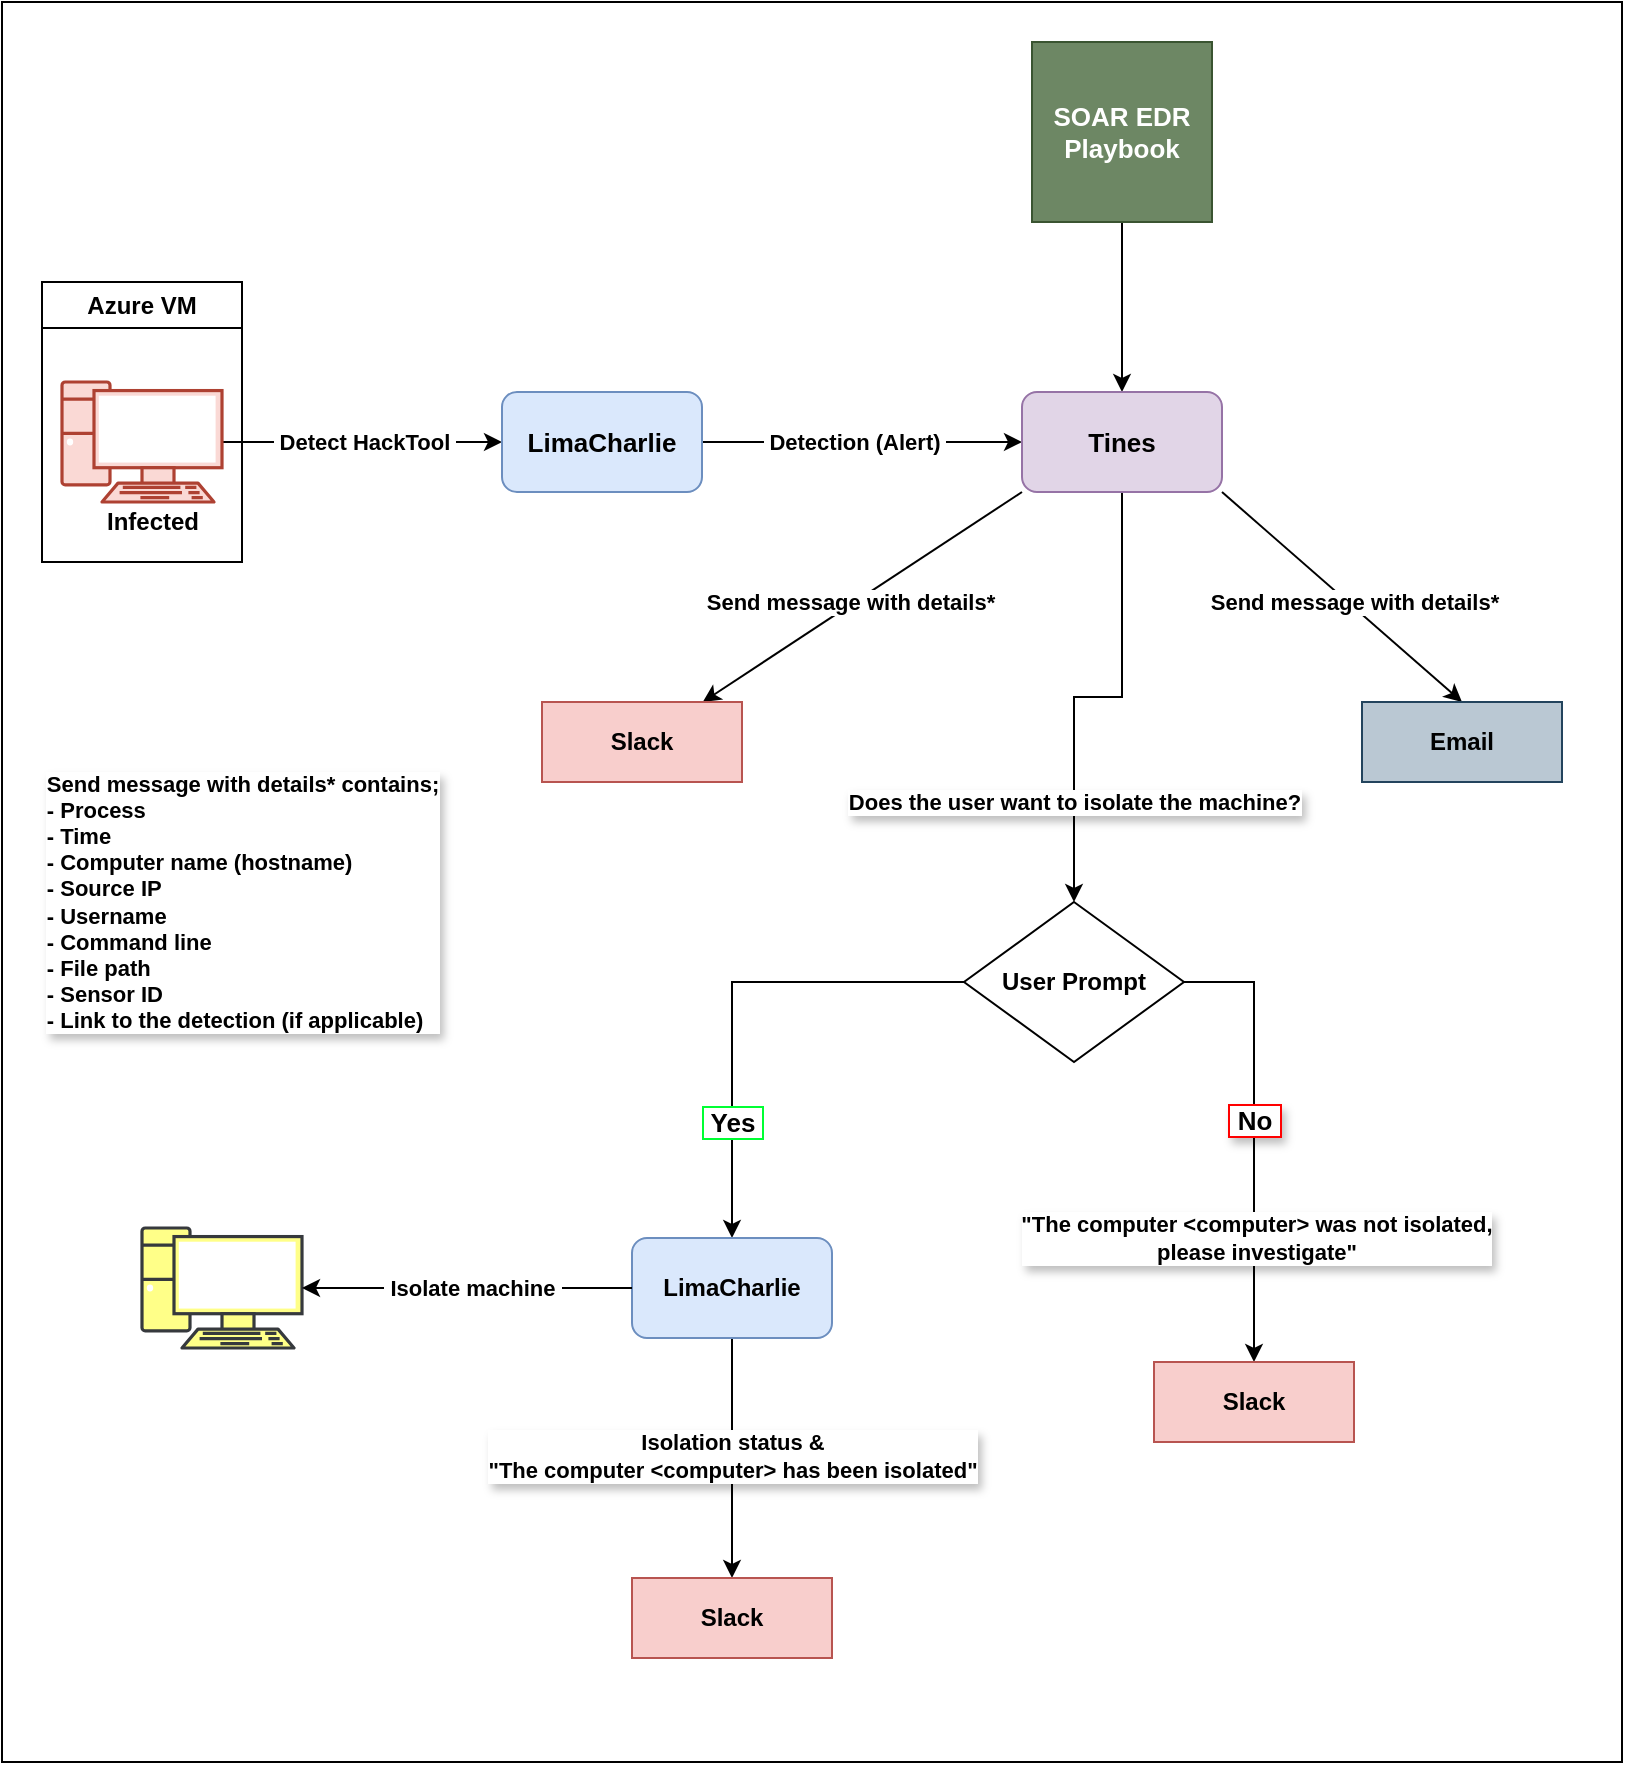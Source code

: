 <mxfile version="28.1.0">
  <diagram name="Page-1" id="5gsB3L-KJjCDUrsFCrcA">
    <mxGraphModel dx="1042" dy="562" grid="1" gridSize="10" guides="1" tooltips="1" connect="1" arrows="1" fold="1" page="1" pageScale="1" pageWidth="827" pageHeight="1169" background="#ffffff" math="0" shadow="0">
      <root>
        <mxCell id="0" />
        <mxCell id="1" parent="0" />
        <mxCell id="bzAX0xhwj0-vdSwocIn5-52" value="" style="rounded=0;whiteSpace=wrap;html=1;" parent="1" vertex="1">
          <mxGeometry y="10" width="810" height="880" as="geometry" />
        </mxCell>
        <mxCell id="bzAX0xhwj0-vdSwocIn5-12" style="edgeStyle=orthogonalEdgeStyle;rounded=0;orthogonalLoop=1;jettySize=auto;html=1;entryX=0.5;entryY=0;entryDx=0;entryDy=0;exitX=0.5;exitY=1;exitDx=0;exitDy=0;" parent="1" source="bzAX0xhwj0-vdSwocIn5-1" target="bzAX0xhwj0-vdSwocIn5-5" edge="1">
          <mxGeometry relative="1" as="geometry">
            <mxPoint x="560" y="140" as="sourcePoint" />
          </mxGeometry>
        </mxCell>
        <mxCell id="bzAX0xhwj0-vdSwocIn5-1" value="&lt;b&gt;SOAR EDR Playbook&lt;/b&gt;" style="whiteSpace=wrap;html=1;aspect=fixed;fillColor=#6d8764;strokeColor=#3A5431;fontColor=#ffffff;fontSize=13;" parent="1" vertex="1">
          <mxGeometry x="515" y="30" width="90" height="90" as="geometry" />
        </mxCell>
        <mxCell id="bzAX0xhwj0-vdSwocIn5-11" style="edgeStyle=orthogonalEdgeStyle;rounded=0;orthogonalLoop=1;jettySize=auto;html=1;exitX=1;exitY=0.5;exitDx=0;exitDy=0;exitPerimeter=0;entryX=0;entryY=0.5;entryDx=0;entryDy=0;" parent="1" source="bzAX0xhwj0-vdSwocIn5-2" target="bzAX0xhwj0-vdSwocIn5-4" edge="1">
          <mxGeometry relative="1" as="geometry" />
        </mxCell>
        <mxCell id="bzAX0xhwj0-vdSwocIn5-33" value="&lt;b&gt;&amp;nbsp;Detect HackTool&amp;nbsp;&lt;/b&gt;" style="edgeLabel;html=1;align=center;verticalAlign=middle;resizable=0;points=[];" parent="bzAX0xhwj0-vdSwocIn5-11" vertex="1" connectable="0">
          <mxGeometry x="-0.209" y="-1" relative="1" as="geometry">
            <mxPoint x="15" y="-1" as="offset" />
          </mxGeometry>
        </mxCell>
        <mxCell id="bzAX0xhwj0-vdSwocIn5-2" value="" style="verticalAlign=top;verticalLabelPosition=bottom;labelPosition=center;align=center;html=1;outlineConnect=0;fillColor=#fad9d5;strokeColor=#ae4132;gradientDirection=north;strokeWidth=2;shape=mxgraph.networks.pc;" parent="1" vertex="1">
          <mxGeometry x="30" y="200" width="80" height="60" as="geometry" />
        </mxCell>
        <mxCell id="bzAX0xhwj0-vdSwocIn5-3" value="" style="verticalAlign=top;verticalLabelPosition=bottom;labelPosition=center;align=center;html=1;outlineConnect=0;fillColor=#ffff88;strokeColor=#36393d;gradientDirection=north;strokeWidth=2;shape=mxgraph.networks.pc;" parent="1" vertex="1">
          <mxGeometry x="70" y="623" width="80" height="60" as="geometry" />
        </mxCell>
        <mxCell id="bzAX0xhwj0-vdSwocIn5-10" style="edgeStyle=orthogonalEdgeStyle;rounded=0;orthogonalLoop=1;jettySize=auto;html=1;exitX=1;exitY=0.5;exitDx=0;exitDy=0;entryX=0;entryY=0.5;entryDx=0;entryDy=0;" parent="1" source="bzAX0xhwj0-vdSwocIn5-4" target="bzAX0xhwj0-vdSwocIn5-5" edge="1">
          <mxGeometry relative="1" as="geometry" />
        </mxCell>
        <mxCell id="bzAX0xhwj0-vdSwocIn5-35" value="&lt;b&gt;&amp;nbsp;Detection (Alert)&amp;nbsp;&lt;/b&gt;" style="edgeLabel;html=1;align=center;verticalAlign=middle;resizable=0;points=[];" parent="bzAX0xhwj0-vdSwocIn5-10" vertex="1" connectable="0">
          <mxGeometry x="-0.208" y="2" relative="1" as="geometry">
            <mxPoint x="12" y="2" as="offset" />
          </mxGeometry>
        </mxCell>
        <mxCell id="bzAX0xhwj0-vdSwocIn5-4" value="&lt;b&gt;LimaCharlie&lt;/b&gt;" style="rounded=1;whiteSpace=wrap;html=1;fillColor=#dae8fc;strokeColor=#6c8ebf;fontSize=13;" parent="1" vertex="1">
          <mxGeometry x="250" y="205" width="100" height="50" as="geometry" />
        </mxCell>
        <mxCell id="bzAX0xhwj0-vdSwocIn5-9" style="edgeStyle=orthogonalEdgeStyle;rounded=0;orthogonalLoop=1;jettySize=auto;html=1;exitX=0.5;exitY=1;exitDx=0;exitDy=0;entryX=0.5;entryY=0;entryDx=0;entryDy=0;" parent="1" source="bzAX0xhwj0-vdSwocIn5-5" target="bzAX0xhwj0-vdSwocIn5-8" edge="1">
          <mxGeometry relative="1" as="geometry" />
        </mxCell>
        <mxCell id="bzAX0xhwj0-vdSwocIn5-39" value="&lt;b&gt;Does the user want to isolate the machine?&lt;/b&gt;" style="edgeLabel;html=1;align=center;verticalAlign=middle;resizable=0;points=[];textShadow=1;" parent="bzAX0xhwj0-vdSwocIn5-9" vertex="1" connectable="0">
          <mxGeometry x="0.424" y="1" relative="1" as="geometry">
            <mxPoint x="-1" y="16" as="offset" />
          </mxGeometry>
        </mxCell>
        <mxCell id="bzAX0xhwj0-vdSwocIn5-13" style="rounded=0;orthogonalLoop=1;jettySize=auto;html=1;exitX=0;exitY=1;exitDx=0;exitDy=0;" parent="1" source="bzAX0xhwj0-vdSwocIn5-5" target="bzAX0xhwj0-vdSwocIn5-6" edge="1">
          <mxGeometry relative="1" as="geometry" />
        </mxCell>
        <mxCell id="bzAX0xhwj0-vdSwocIn5-36" value="&lt;b&gt;Send message with details*&lt;/b&gt;" style="edgeLabel;html=1;align=center;verticalAlign=middle;resizable=0;points=[];" parent="bzAX0xhwj0-vdSwocIn5-13" vertex="1" connectable="0">
          <mxGeometry x="0.067" y="-2" relative="1" as="geometry">
            <mxPoint as="offset" />
          </mxGeometry>
        </mxCell>
        <mxCell id="bzAX0xhwj0-vdSwocIn5-14" style="rounded=0;orthogonalLoop=1;jettySize=auto;html=1;exitX=1;exitY=1;exitDx=0;exitDy=0;entryX=0.5;entryY=0;entryDx=0;entryDy=0;" parent="1" source="bzAX0xhwj0-vdSwocIn5-5" target="bzAX0xhwj0-vdSwocIn5-7" edge="1">
          <mxGeometry relative="1" as="geometry" />
        </mxCell>
        <mxCell id="bzAX0xhwj0-vdSwocIn5-38" value="&lt;b&gt;Send message with details*&lt;/b&gt;" style="edgeLabel;html=1;align=center;verticalAlign=middle;resizable=0;points=[];" parent="bzAX0xhwj0-vdSwocIn5-14" vertex="1" connectable="0">
          <mxGeometry x="-0.102" relative="1" as="geometry">
            <mxPoint x="12" y="8" as="offset" />
          </mxGeometry>
        </mxCell>
        <mxCell id="bzAX0xhwj0-vdSwocIn5-5" value="&lt;b&gt;Tines&lt;/b&gt;" style="rounded=1;whiteSpace=wrap;html=1;fillColor=#e1d5e7;strokeColor=#9673a6;fontSize=13;" parent="1" vertex="1">
          <mxGeometry x="510" y="205" width="100" height="50" as="geometry" />
        </mxCell>
        <mxCell id="bzAX0xhwj0-vdSwocIn5-6" value="&lt;b&gt;Slack&lt;/b&gt;" style="rounded=0;whiteSpace=wrap;html=1;fillColor=#f8cecc;strokeColor=#b85450;" parent="1" vertex="1">
          <mxGeometry x="270" y="360" width="100" height="40" as="geometry" />
        </mxCell>
        <mxCell id="bzAX0xhwj0-vdSwocIn5-7" value="&lt;b&gt;Email&lt;/b&gt;" style="rounded=0;whiteSpace=wrap;html=1;fillColor=#bac8d3;strokeColor=#23445d;" parent="1" vertex="1">
          <mxGeometry x="680" y="360" width="100" height="40" as="geometry" />
        </mxCell>
        <mxCell id="bzAX0xhwj0-vdSwocIn5-18" style="edgeStyle=orthogonalEdgeStyle;rounded=0;orthogonalLoop=1;jettySize=auto;html=1;exitX=1;exitY=0.5;exitDx=0;exitDy=0;entryX=0.5;entryY=0;entryDx=0;entryDy=0;" parent="1" source="bzAX0xhwj0-vdSwocIn5-8" target="bzAX0xhwj0-vdSwocIn5-17" edge="1">
          <mxGeometry relative="1" as="geometry" />
        </mxCell>
        <mxCell id="bzAX0xhwj0-vdSwocIn5-24" value="&lt;font style=&quot;font-size: 13px;&quot;&gt;&lt;b style=&quot;&quot;&gt;&amp;nbsp;No&amp;nbsp;&lt;/b&gt;&lt;/font&gt;" style="edgeLabel;html=1;align=center;verticalAlign=middle;resizable=0;points=[];textShadow=1;labelBackgroundColor=default;labelBorderColor=light-dark(#ff0000, #ededed);" parent="bzAX0xhwj0-vdSwocIn5-18" vertex="1" connectable="0">
          <mxGeometry x="-0.16" relative="1" as="geometry">
            <mxPoint y="9" as="offset" />
          </mxGeometry>
        </mxCell>
        <mxCell id="bzAX0xhwj0-vdSwocIn5-43" value="&lt;b&gt;&quot;The computer &amp;lt;computer&amp;gt; was not isolated,&lt;/b&gt;&lt;div&gt;&lt;b&gt;please investigate&quot;&lt;/b&gt;&lt;/div&gt;" style="edgeLabel;html=1;align=center;verticalAlign=middle;resizable=0;points=[];textShadow=1;" parent="bzAX0xhwj0-vdSwocIn5-18" vertex="1" connectable="0">
          <mxGeometry x="0.443" y="1" relative="1" as="geometry">
            <mxPoint as="offset" />
          </mxGeometry>
        </mxCell>
        <mxCell id="bzAX0xhwj0-vdSwocIn5-46" style="edgeStyle=orthogonalEdgeStyle;rounded=0;orthogonalLoop=1;jettySize=auto;html=1;exitX=0;exitY=0.5;exitDx=0;exitDy=0;entryX=0.5;entryY=0;entryDx=0;entryDy=0;" parent="1" source="bzAX0xhwj0-vdSwocIn5-8" target="bzAX0xhwj0-vdSwocIn5-15" edge="1">
          <mxGeometry relative="1" as="geometry" />
        </mxCell>
        <mxCell id="bzAX0xhwj0-vdSwocIn5-8" value="&lt;b&gt;User Prompt&lt;/b&gt;" style="rhombus;whiteSpace=wrap;html=1;" parent="1" vertex="1">
          <mxGeometry x="481" y="460" width="110" height="80" as="geometry" />
        </mxCell>
        <mxCell id="bzAX0xhwj0-vdSwocIn5-20" style="edgeStyle=orthogonalEdgeStyle;rounded=0;orthogonalLoop=1;jettySize=auto;html=1;exitX=0.5;exitY=1;exitDx=0;exitDy=0;entryX=0.5;entryY=0;entryDx=0;entryDy=0;" parent="1" source="bzAX0xhwj0-vdSwocIn5-15" target="bzAX0xhwj0-vdSwocIn5-19" edge="1">
          <mxGeometry relative="1" as="geometry" />
        </mxCell>
        <mxCell id="bzAX0xhwj0-vdSwocIn5-42" value="&lt;b&gt;&amp;nbsp;Isolation status &amp;amp;&amp;nbsp;&lt;br&gt;&quot;The computer &amp;lt;computer&amp;gt; has been isolated&quot;&lt;/b&gt;" style="edgeLabel;html=1;align=center;verticalAlign=middle;resizable=0;points=[];textShadow=1;" parent="bzAX0xhwj0-vdSwocIn5-20" vertex="1" connectable="0">
          <mxGeometry x="-0.017" relative="1" as="geometry">
            <mxPoint as="offset" />
          </mxGeometry>
        </mxCell>
        <mxCell id="bzAX0xhwj0-vdSwocIn5-15" value="&lt;b&gt;LimaCharlie&lt;/b&gt;" style="rounded=1;whiteSpace=wrap;html=1;fillColor=#dae8fc;strokeColor=#6c8ebf;" parent="1" vertex="1">
          <mxGeometry x="315" y="628" width="100" height="50" as="geometry" />
        </mxCell>
        <mxCell id="bzAX0xhwj0-vdSwocIn5-17" value="&lt;b&gt;Slack&lt;/b&gt;" style="rounded=0;whiteSpace=wrap;html=1;fillColor=#f8cecc;strokeColor=#b85450;gradientColor=none;shadow=0;" parent="1" vertex="1">
          <mxGeometry x="576" y="690" width="100" height="40" as="geometry" />
        </mxCell>
        <mxCell id="bzAX0xhwj0-vdSwocIn5-19" value="&lt;b&gt;Slack&lt;/b&gt;" style="rounded=0;whiteSpace=wrap;html=1;fillColor=#f8cecc;strokeColor=#b85450;" parent="1" vertex="1">
          <mxGeometry x="315" y="798" width="100" height="40" as="geometry" />
        </mxCell>
        <mxCell id="bzAX0xhwj0-vdSwocIn5-21" style="edgeStyle=orthogonalEdgeStyle;rounded=0;orthogonalLoop=1;jettySize=auto;html=1;exitX=0;exitY=0.5;exitDx=0;exitDy=0;entryX=1;entryY=0.5;entryDx=0;entryDy=0;entryPerimeter=0;" parent="1" source="bzAX0xhwj0-vdSwocIn5-15" target="bzAX0xhwj0-vdSwocIn5-3" edge="1">
          <mxGeometry relative="1" as="geometry" />
        </mxCell>
        <mxCell id="bzAX0xhwj0-vdSwocIn5-40" value="&lt;b&gt;&amp;nbsp;Isolate machine&amp;nbsp;&lt;/b&gt;" style="edgeLabel;html=1;align=center;verticalAlign=middle;resizable=0;points=[];textShadow=0;" parent="bzAX0xhwj0-vdSwocIn5-21" vertex="1" connectable="0">
          <mxGeometry x="0.214" y="2" relative="1" as="geometry">
            <mxPoint x="20" y="-2" as="offset" />
          </mxGeometry>
        </mxCell>
        <mxCell id="bzAX0xhwj0-vdSwocIn5-32" value="&lt;b&gt;Infected&lt;/b&gt;" style="text;html=1;align=center;verticalAlign=middle;resizable=0;points=[];autosize=1;strokeColor=none;fillColor=none;" parent="1" vertex="1">
          <mxGeometry x="40" y="255" width="70" height="30" as="geometry" />
        </mxCell>
        <mxCell id="bzAX0xhwj0-vdSwocIn5-47" value="&lt;b&gt;&lt;font style=&quot;font-size: 13px;&quot;&gt;&amp;nbsp;Yes&amp;nbsp;&lt;/font&gt;&lt;/b&gt;" style="edgeLabel;html=1;align=center;verticalAlign=middle;resizable=0;points=[];labelBorderColor=light-dark(#00ff33, #ededed);" parent="1" vertex="1" connectable="0">
          <mxGeometry x="365" y="570" as="geometry" />
        </mxCell>
        <mxCell id="bzAX0xhwj0-vdSwocIn5-49" value="&lt;b&gt;Send message with details* contains;&lt;/b&gt;&lt;div&gt;&lt;div style=&quot;text-align: left;&quot;&gt;&lt;b&gt;- Process&lt;/b&gt;&lt;/div&gt;&lt;div style=&quot;text-align: left;&quot;&gt;&lt;b&gt;- Time&lt;/b&gt;&lt;/div&gt;&lt;div style=&quot;text-align: left;&quot;&gt;&lt;b&gt;- Computer name (hostname)&lt;/b&gt;&lt;/div&gt;&lt;div style=&quot;text-align: left;&quot;&gt;&lt;b&gt;- Source IP&lt;/b&gt;&lt;/div&gt;&lt;div style=&quot;text-align: left;&quot;&gt;&lt;b&gt;- Username&lt;/b&gt;&lt;/div&gt;&lt;div style=&quot;text-align: left;&quot;&gt;&lt;b style=&quot;background-color: light-dark(#ffffff, var(--ge-dark-color, #121212)); color: light-dark(rgb(0, 0, 0), rgb(255, 255, 255));&quot;&gt;- Command line&lt;/b&gt;&lt;/div&gt;&lt;div style=&quot;text-align: left;&quot;&gt;&lt;b&gt;- File path&lt;/b&gt;&lt;/div&gt;&lt;div style=&quot;text-align: left;&quot;&gt;&lt;b&gt;- Sensor ID&lt;/b&gt;&lt;/div&gt;&lt;div style=&quot;text-align: left;&quot;&gt;&lt;b&gt;- Link to the detection (if applicable)&lt;/b&gt;&lt;/div&gt;&lt;/div&gt;" style="edgeLabel;html=1;align=center;verticalAlign=middle;resizable=0;points=[];textShadow=1;fontFamily=Helvetica;" parent="1" vertex="1" connectable="0">
          <mxGeometry x="120" y="460" as="geometry" />
        </mxCell>
        <mxCell id="zNYw5eCfKUaDgCg2s5sH-1" value="Azure VM" style="swimlane;whiteSpace=wrap;html=1;startSize=23;" parent="1" vertex="1">
          <mxGeometry x="20" y="150" width="100" height="140" as="geometry" />
        </mxCell>
      </root>
    </mxGraphModel>
  </diagram>
</mxfile>
